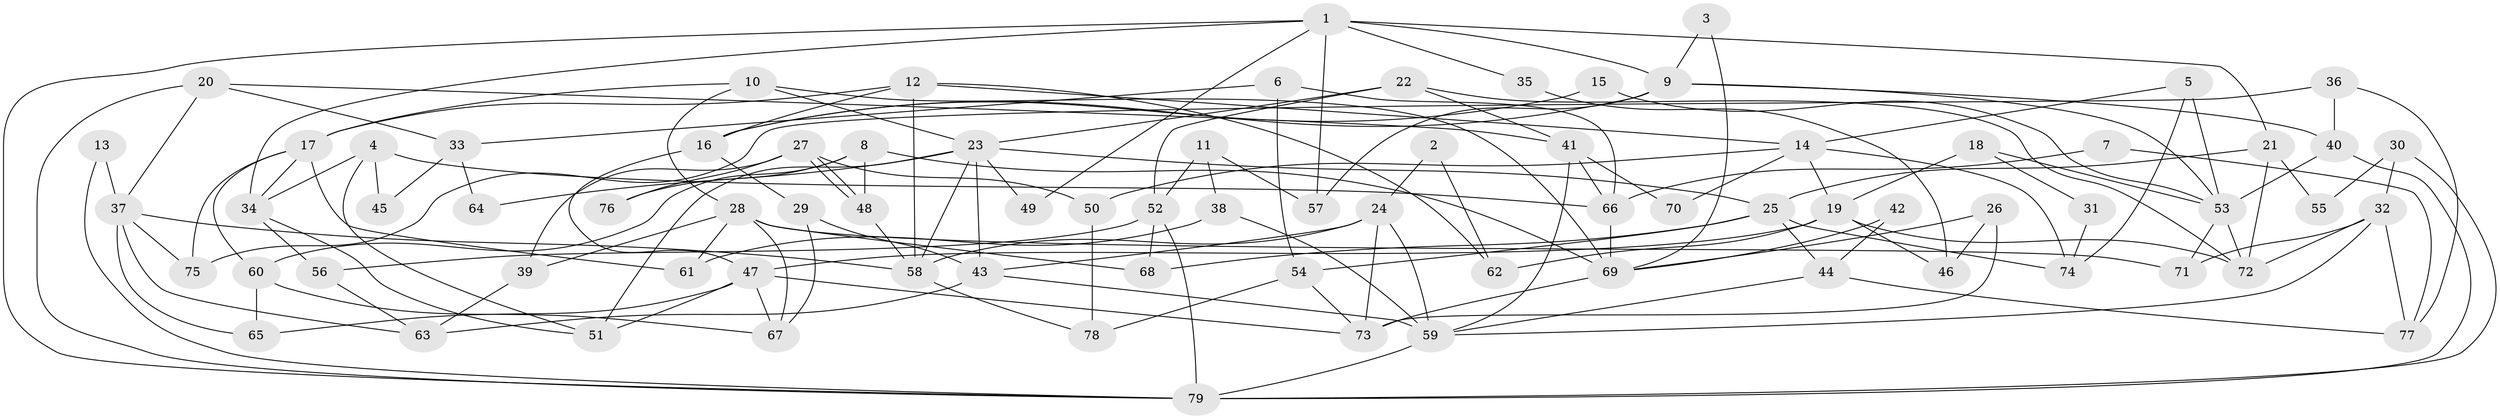 // Generated by graph-tools (version 1.1) at 2025/11/02/27/25 16:11:23]
// undirected, 79 vertices, 158 edges
graph export_dot {
graph [start="1"]
  node [color=gray90,style=filled];
  1;
  2;
  3;
  4;
  5;
  6;
  7;
  8;
  9;
  10;
  11;
  12;
  13;
  14;
  15;
  16;
  17;
  18;
  19;
  20;
  21;
  22;
  23;
  24;
  25;
  26;
  27;
  28;
  29;
  30;
  31;
  32;
  33;
  34;
  35;
  36;
  37;
  38;
  39;
  40;
  41;
  42;
  43;
  44;
  45;
  46;
  47;
  48;
  49;
  50;
  51;
  52;
  53;
  54;
  55;
  56;
  57;
  58;
  59;
  60;
  61;
  62;
  63;
  64;
  65;
  66;
  67;
  68;
  69;
  70;
  71;
  72;
  73;
  74;
  75;
  76;
  77;
  78;
  79;
  1 -- 79;
  1 -- 57;
  1 -- 9;
  1 -- 21;
  1 -- 34;
  1 -- 35;
  1 -- 49;
  2 -- 62;
  2 -- 24;
  3 -- 69;
  3 -- 9;
  4 -- 66;
  4 -- 34;
  4 -- 45;
  4 -- 51;
  5 -- 14;
  5 -- 74;
  5 -- 53;
  6 -- 66;
  6 -- 54;
  6 -- 33;
  7 -- 66;
  7 -- 77;
  8 -- 69;
  8 -- 60;
  8 -- 48;
  8 -- 76;
  9 -- 53;
  9 -- 16;
  9 -- 40;
  9 -- 57;
  10 -- 17;
  10 -- 23;
  10 -- 28;
  10 -- 69;
  11 -- 38;
  11 -- 52;
  11 -- 57;
  12 -- 58;
  12 -- 16;
  12 -- 14;
  12 -- 17;
  12 -- 62;
  13 -- 37;
  13 -- 79;
  14 -- 19;
  14 -- 50;
  14 -- 70;
  14 -- 74;
  15 -- 53;
  15 -- 16;
  16 -- 47;
  16 -- 29;
  17 -- 34;
  17 -- 60;
  17 -- 61;
  17 -- 75;
  18 -- 19;
  18 -- 53;
  18 -- 31;
  19 -- 72;
  19 -- 47;
  19 -- 46;
  19 -- 62;
  20 -- 37;
  20 -- 79;
  20 -- 33;
  20 -- 41;
  21 -- 72;
  21 -- 25;
  21 -- 55;
  22 -- 23;
  22 -- 72;
  22 -- 41;
  22 -- 52;
  23 -- 58;
  23 -- 43;
  23 -- 25;
  23 -- 49;
  23 -- 51;
  23 -- 64;
  24 -- 59;
  24 -- 58;
  24 -- 43;
  24 -- 73;
  25 -- 44;
  25 -- 54;
  25 -- 68;
  25 -- 74;
  26 -- 73;
  26 -- 69;
  26 -- 46;
  27 -- 39;
  27 -- 48;
  27 -- 48;
  27 -- 50;
  27 -- 76;
  28 -- 68;
  28 -- 39;
  28 -- 61;
  28 -- 67;
  28 -- 71;
  29 -- 67;
  29 -- 43;
  30 -- 79;
  30 -- 32;
  30 -- 55;
  31 -- 74;
  32 -- 77;
  32 -- 59;
  32 -- 71;
  32 -- 72;
  33 -- 45;
  33 -- 64;
  34 -- 51;
  34 -- 56;
  35 -- 46;
  36 -- 40;
  36 -- 75;
  36 -- 77;
  37 -- 65;
  37 -- 63;
  37 -- 58;
  37 -- 75;
  38 -- 61;
  38 -- 59;
  39 -- 63;
  40 -- 53;
  40 -- 79;
  41 -- 59;
  41 -- 66;
  41 -- 70;
  42 -- 44;
  42 -- 69;
  43 -- 59;
  43 -- 63;
  44 -- 59;
  44 -- 77;
  47 -- 51;
  47 -- 73;
  47 -- 65;
  47 -- 67;
  48 -- 58;
  50 -- 78;
  52 -- 79;
  52 -- 56;
  52 -- 68;
  53 -- 71;
  53 -- 72;
  54 -- 78;
  54 -- 73;
  56 -- 63;
  58 -- 78;
  59 -- 79;
  60 -- 67;
  60 -- 65;
  66 -- 69;
  69 -- 73;
}
